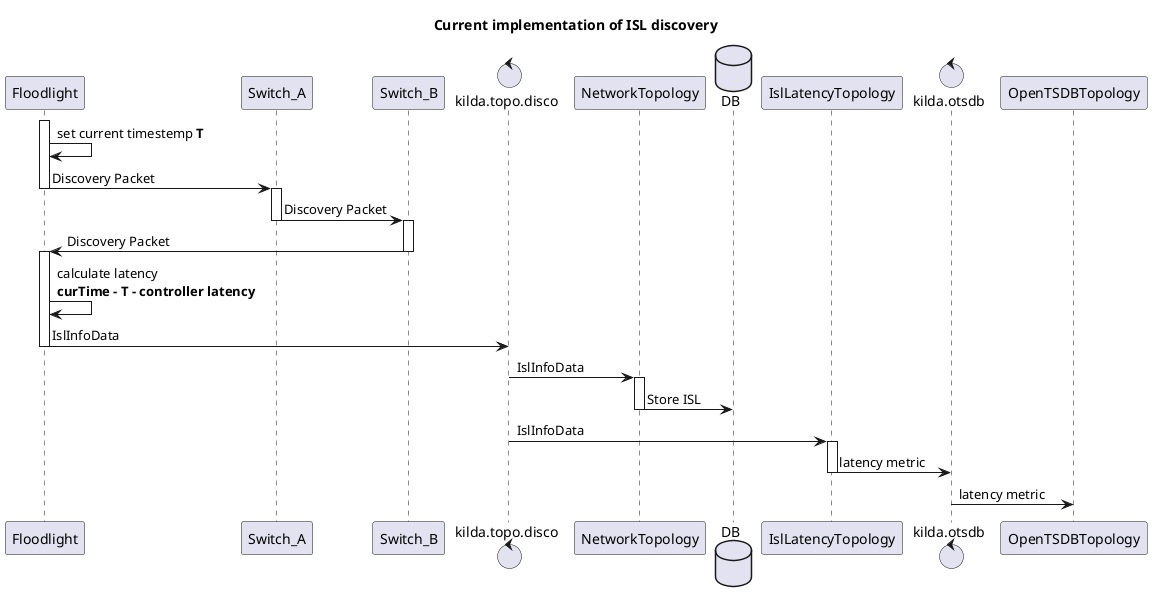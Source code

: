 @startuml
title Current implementation of ISL discovery


participant Floodlight as FL
participant Switch_A as SWA
participant Switch_B as SWB
control kilda.topo.disco as DI
participant NetworkTopology as NT
database DB
participant IslLatencyTopology as ST
control kilda.otsdb as OTSDB
participant OpenTSDBTopology as OTOP


activate FL
FL -> FL : set current timestemp **T**
FL -> SWA : Discovery Packet
deactivate FL
activate SWA
SWA -> SWB : Discovery Packet
deactivate SWA
activate SWB
SWB -> FL : Discovery Packet
deactivate SWB
activate FL
FL -> FL : calculate latency \n**curTime - T - controller latency**
FL -> DI : IslInfoData
deactivate FL
DI -> NT : IslInfoData
activate NT
NT -> DB : Store ISL
deactivate NT

DI -> ST : IslInfoData
activate ST
ST -> OTSDB : latency metric
deactivate ST
OTSDB -> OTOP : latency metric

@enduml
